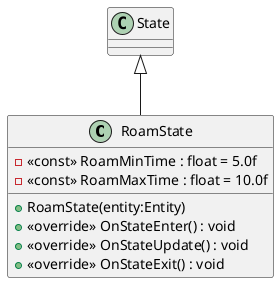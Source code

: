 @startuml
class RoamState {
    - <<const>> RoamMinTime : float = 5.0f
    - <<const>> RoamMaxTime : float = 10.0f
    + RoamState(entity:Entity)
    + <<override>> OnStateEnter() : void
    + <<override>> OnStateUpdate() : void
    + <<override>> OnStateExit() : void
}
State <|-- RoamState
@enduml
